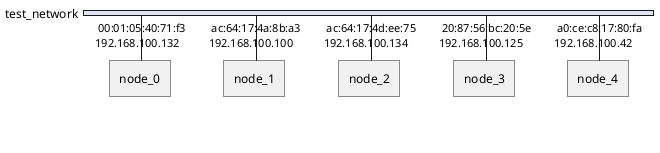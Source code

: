@startuml   nwdiag { 	network test_network {          node_0[address=  " 00:01:05:40:71:f3 , 192.168.100.132 "]           node_1[address=  " ac:64:17:4a:8b:a3 , 192.168.100.100 "]           node_2[address=  " ac:64:17:4d:ee:75 , 192.168.100.134 "]           node_3[address=  " 20:87:56:bc:20:5e , 192.168.100.125 "]           node_4[address=  " a0:ce:c8:17:80:fa , 192.168.100.42 "]   }' Multicast-Nodes ' Multicast: node [address=  " 01:00:5e:00:00:fb , 224.0.0.251 "]  ' Multicast: node [address=  " 01:00:5e:00:00:02 , 224.0.0.2 "]  ' Multicast: node [address=  " 01:00:5e:7f:ff:fa , 239.255.255.250 "]  ' Multicast: node [address=  " 01:00:5e:00:00:fc , 224.0.0.252 "]  ' Multicast: node [address=  " ff:ff:ff:ff:ff:ff , 192.168.100.255 "]  ' Multicast: node [address=  " 01:00:5e:00:00:16 , 224.0.0.22 "]  ' Multicast: node [address=  " ff:ff:ff:ff:ff:ff , 255.255.255.255 "] @enduml